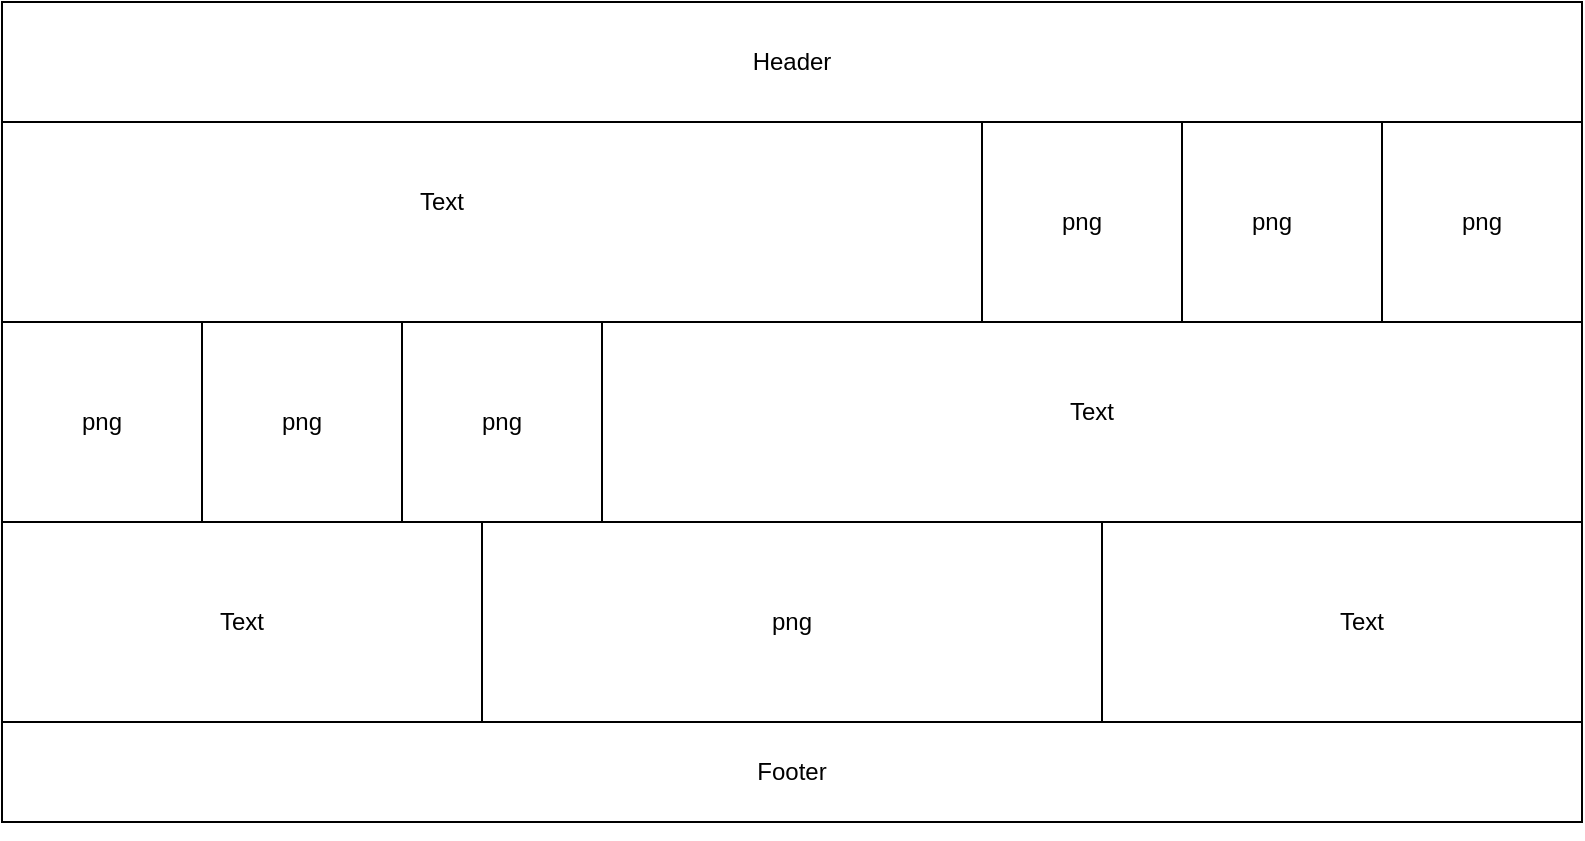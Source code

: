 <mxfile version="14.6.9" type="device"><diagram id="OQ216T3vZiXnVJD3ZFnL" name="Page-1"><mxGraphModel dx="1422" dy="794" grid="1" gridSize="10" guides="1" tooltips="1" connect="1" arrows="1" fold="1" page="1" pageScale="1" pageWidth="850" pageHeight="1100" math="0" shadow="0"><root><mxCell id="0"/><mxCell id="1" parent="0"/><mxCell id="wamTqIZD_1PLaGdXeJTo-1" value="" style="rounded=0;whiteSpace=wrap;html=1;" vertex="1" parent="1"><mxGeometry x="40" y="30" width="790" height="410" as="geometry"/></mxCell><mxCell id="wamTqIZD_1PLaGdXeJTo-2" value="" style="rounded=0;whiteSpace=wrap;html=1;" vertex="1" parent="1"><mxGeometry x="40" y="30" width="790" height="60" as="geometry"/></mxCell><mxCell id="wamTqIZD_1PLaGdXeJTo-3" value="Header" style="text;html=1;strokeColor=none;fillColor=none;align=center;verticalAlign=middle;whiteSpace=wrap;rounded=0;" vertex="1" parent="1"><mxGeometry x="215" y="50" width="440" height="20" as="geometry"/></mxCell><mxCell id="wamTqIZD_1PLaGdXeJTo-4" value="" style="whiteSpace=wrap;html=1;aspect=fixed;" vertex="1" parent="1"><mxGeometry x="730" y="90" width="100" height="100" as="geometry"/></mxCell><mxCell id="wamTqIZD_1PLaGdXeJTo-6" value="" style="whiteSpace=wrap;html=1;aspect=fixed;" vertex="1" parent="1"><mxGeometry x="630" y="90" width="100" height="100" as="geometry"/></mxCell><mxCell id="wamTqIZD_1PLaGdXeJTo-7" value="" style="whiteSpace=wrap;html=1;aspect=fixed;" vertex="1" parent="1"><mxGeometry x="530" y="90" width="100" height="100" as="geometry"/></mxCell><mxCell id="wamTqIZD_1PLaGdXeJTo-8" value="" style="rounded=0;whiteSpace=wrap;html=1;" vertex="1" parent="1"><mxGeometry x="40" y="90" width="490" height="100" as="geometry"/></mxCell><mxCell id="wamTqIZD_1PLaGdXeJTo-9" value="" style="whiteSpace=wrap;html=1;aspect=fixed;" vertex="1" parent="1"><mxGeometry x="40" y="190" width="100" height="100" as="geometry"/></mxCell><mxCell id="wamTqIZD_1PLaGdXeJTo-10" value="" style="whiteSpace=wrap;html=1;aspect=fixed;" vertex="1" parent="1"><mxGeometry x="140" y="190" width="100" height="100" as="geometry"/></mxCell><mxCell id="wamTqIZD_1PLaGdXeJTo-11" value="" style="whiteSpace=wrap;html=1;aspect=fixed;" vertex="1" parent="1"><mxGeometry x="240" y="190" width="100" height="100" as="geometry"/></mxCell><mxCell id="wamTqIZD_1PLaGdXeJTo-12" value="" style="rounded=0;whiteSpace=wrap;html=1;" vertex="1" parent="1"><mxGeometry x="340" y="190" width="490" height="100" as="geometry"/></mxCell><mxCell id="wamTqIZD_1PLaGdXeJTo-13" style="edgeStyle=orthogonalEdgeStyle;rounded=0;orthogonalLoop=1;jettySize=auto;html=1;exitX=0.5;exitY=1;exitDx=0;exitDy=0;" edge="1" parent="1" source="wamTqIZD_1PLaGdXeJTo-1" target="wamTqIZD_1PLaGdXeJTo-1"><mxGeometry relative="1" as="geometry"/></mxCell><mxCell id="wamTqIZD_1PLaGdXeJTo-14" value="" style="rounded=0;whiteSpace=wrap;html=1;" vertex="1" parent="1"><mxGeometry x="40" y="390" width="790" height="50" as="geometry"/></mxCell><mxCell id="wamTqIZD_1PLaGdXeJTo-15" value="" style="rounded=0;whiteSpace=wrap;html=1;" vertex="1" parent="1"><mxGeometry x="280" y="290" width="310" height="100" as="geometry"/></mxCell><mxCell id="wamTqIZD_1PLaGdXeJTo-16" value="Text" style="text;html=1;strokeColor=none;fillColor=none;align=center;verticalAlign=middle;whiteSpace=wrap;rounded=0;" vertex="1" parent="1"><mxGeometry x="140" y="330" width="40" height="20" as="geometry"/></mxCell><mxCell id="wamTqIZD_1PLaGdXeJTo-17" value="Text" style="text;html=1;strokeColor=none;fillColor=none;align=center;verticalAlign=middle;whiteSpace=wrap;rounded=0;" vertex="1" parent="1"><mxGeometry x="700" y="330" width="40" height="20" as="geometry"/></mxCell><mxCell id="wamTqIZD_1PLaGdXeJTo-18" value="Text" style="text;html=1;strokeColor=none;fillColor=none;align=center;verticalAlign=middle;whiteSpace=wrap;rounded=0;" vertex="1" parent="1"><mxGeometry x="565" y="225" width="40" height="20" as="geometry"/></mxCell><mxCell id="wamTqIZD_1PLaGdXeJTo-19" value="Text" style="text;html=1;strokeColor=none;fillColor=none;align=center;verticalAlign=middle;whiteSpace=wrap;rounded=0;" vertex="1" parent="1"><mxGeometry x="240" y="120" width="40" height="20" as="geometry"/></mxCell><mxCell id="wamTqIZD_1PLaGdXeJTo-20" value="png" style="text;html=1;strokeColor=none;fillColor=none;align=center;verticalAlign=middle;whiteSpace=wrap;rounded=0;" vertex="1" parent="1"><mxGeometry x="560" y="130" width="40" height="20" as="geometry"/></mxCell><mxCell id="wamTqIZD_1PLaGdXeJTo-21" value="png" style="text;html=1;strokeColor=none;fillColor=none;align=center;verticalAlign=middle;whiteSpace=wrap;rounded=0;" vertex="1" parent="1"><mxGeometry x="655" y="130" width="40" height="20" as="geometry"/></mxCell><mxCell id="wamTqIZD_1PLaGdXeJTo-22" value="png" style="text;html=1;strokeColor=none;fillColor=none;align=center;verticalAlign=middle;whiteSpace=wrap;rounded=0;" vertex="1" parent="1"><mxGeometry x="760" y="130" width="40" height="20" as="geometry"/></mxCell><mxCell id="wamTqIZD_1PLaGdXeJTo-23" value="png" style="text;html=1;strokeColor=none;fillColor=none;align=center;verticalAlign=middle;whiteSpace=wrap;rounded=0;" vertex="1" parent="1"><mxGeometry x="270" y="230" width="40" height="20" as="geometry"/></mxCell><mxCell id="wamTqIZD_1PLaGdXeJTo-24" value="png" style="text;html=1;strokeColor=none;fillColor=none;align=center;verticalAlign=middle;whiteSpace=wrap;rounded=0;" vertex="1" parent="1"><mxGeometry x="170" y="230" width="40" height="20" as="geometry"/></mxCell><mxCell id="wamTqIZD_1PLaGdXeJTo-25" value="png" style="text;html=1;strokeColor=none;fillColor=none;align=center;verticalAlign=middle;whiteSpace=wrap;rounded=0;" vertex="1" parent="1"><mxGeometry x="70" y="230" width="40" height="20" as="geometry"/></mxCell><mxCell id="wamTqIZD_1PLaGdXeJTo-26" value="png" style="text;html=1;strokeColor=none;fillColor=none;align=center;verticalAlign=middle;whiteSpace=wrap;rounded=0;" vertex="1" parent="1"><mxGeometry x="415" y="330" width="40" height="20" as="geometry"/></mxCell><mxCell id="wamTqIZD_1PLaGdXeJTo-27" value="Footer" style="text;html=1;strokeColor=none;fillColor=none;align=center;verticalAlign=middle;whiteSpace=wrap;rounded=0;" vertex="1" parent="1"><mxGeometry x="415" y="405" width="40" height="20" as="geometry"/></mxCell></root></mxGraphModel></diagram></mxfile>